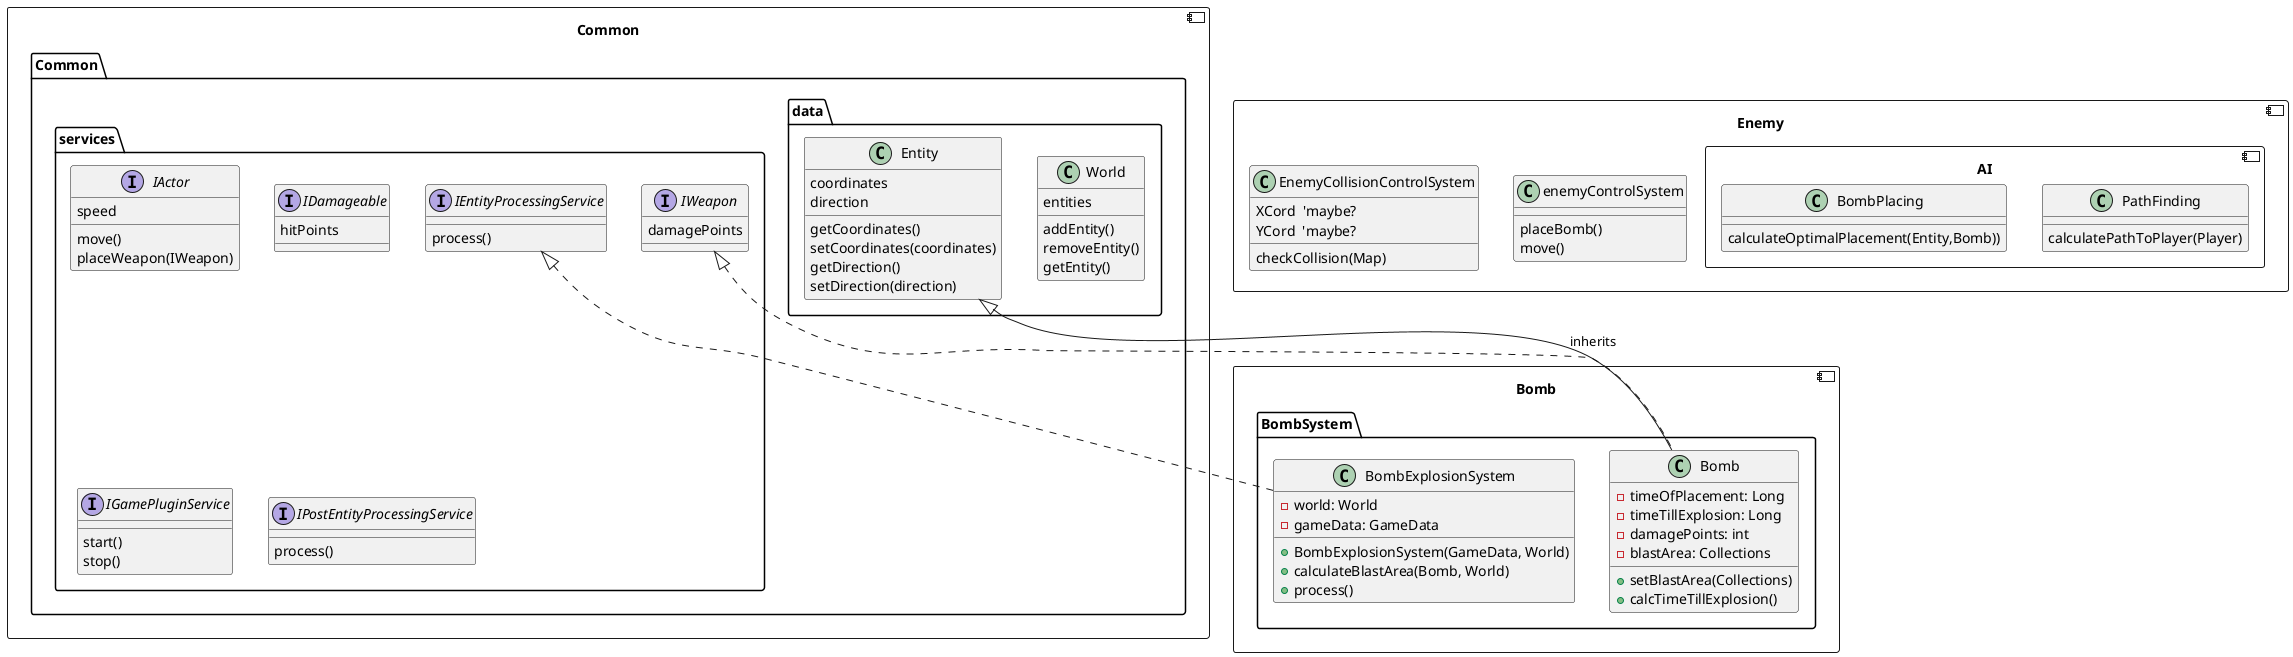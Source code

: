 @startuml
component Common {
    package Common {

        package services {
            interface IActor {
                speed
                move()
                placeWeapon(IWeapon)
            }

            interface IWeapon {
                damagePoints
            }

            interface IDamageable {
                hitPoints
            }

            interface IGamePluginService {
                start()
                stop()
            }

            interface IEntityProcessingService {
                process()
            }

            interface IPostEntityProcessingService {
                process()
            }
        }

        package data {
            class World {
                entities
                addEntity()
                removeEntity()
                getEntity()
            }

            class Entity {
                coordinates
                direction

                getCoordinates()
                setCoordinates(coordinates)
                getDirection()
                setDirection(direction)
            }
        }
    }


'	component Parts {
'		interface EntityPart {
'			process()
'		}
'
'		class LifePart implements EntityPart {
'		}
'
'		class MovingPart implements EntityPart {
'		}
'
'		class PositionPart implements EntityPart {
'		}
'
'	}
}
component Bomb{
    package BombSystem {
        class Bomb implements Common.Common.services.IWeapon{
            - timeOfPlacement: Long
            - timeTillExplosion: Long
            - damagePoints: int
            - blastArea: Collections
            + setBlastArea(Collections)
            + calcTimeTillExplosion()
        }
        Bomb --|> Entity : inherits

        class BombExplosionSystem implements Common.Common.services.IEntityProcessingService {
            - world: World
            - gameData: GameData
            + BombExplosionSystem(GameData, World)
            + calculateBlastArea(Bomb, World)
            + process()
        }
    }
}

component Enemy{
    class enemyControlSystem{
        placeBomb()
        move()
    }
    component AI{
    'maybe an interface
        class PathFinding{
            calculatePathToPlayer(Player)
        }

        class BombPlacing {
            calculateOptimalPlacement(Entity,Bomb))
        }
    }

    class EnemyCollisionControlSystem{
        XCord  'maybe?
        YCord  'maybe?
        checkCollision(Map)
    }
}



@enduml
